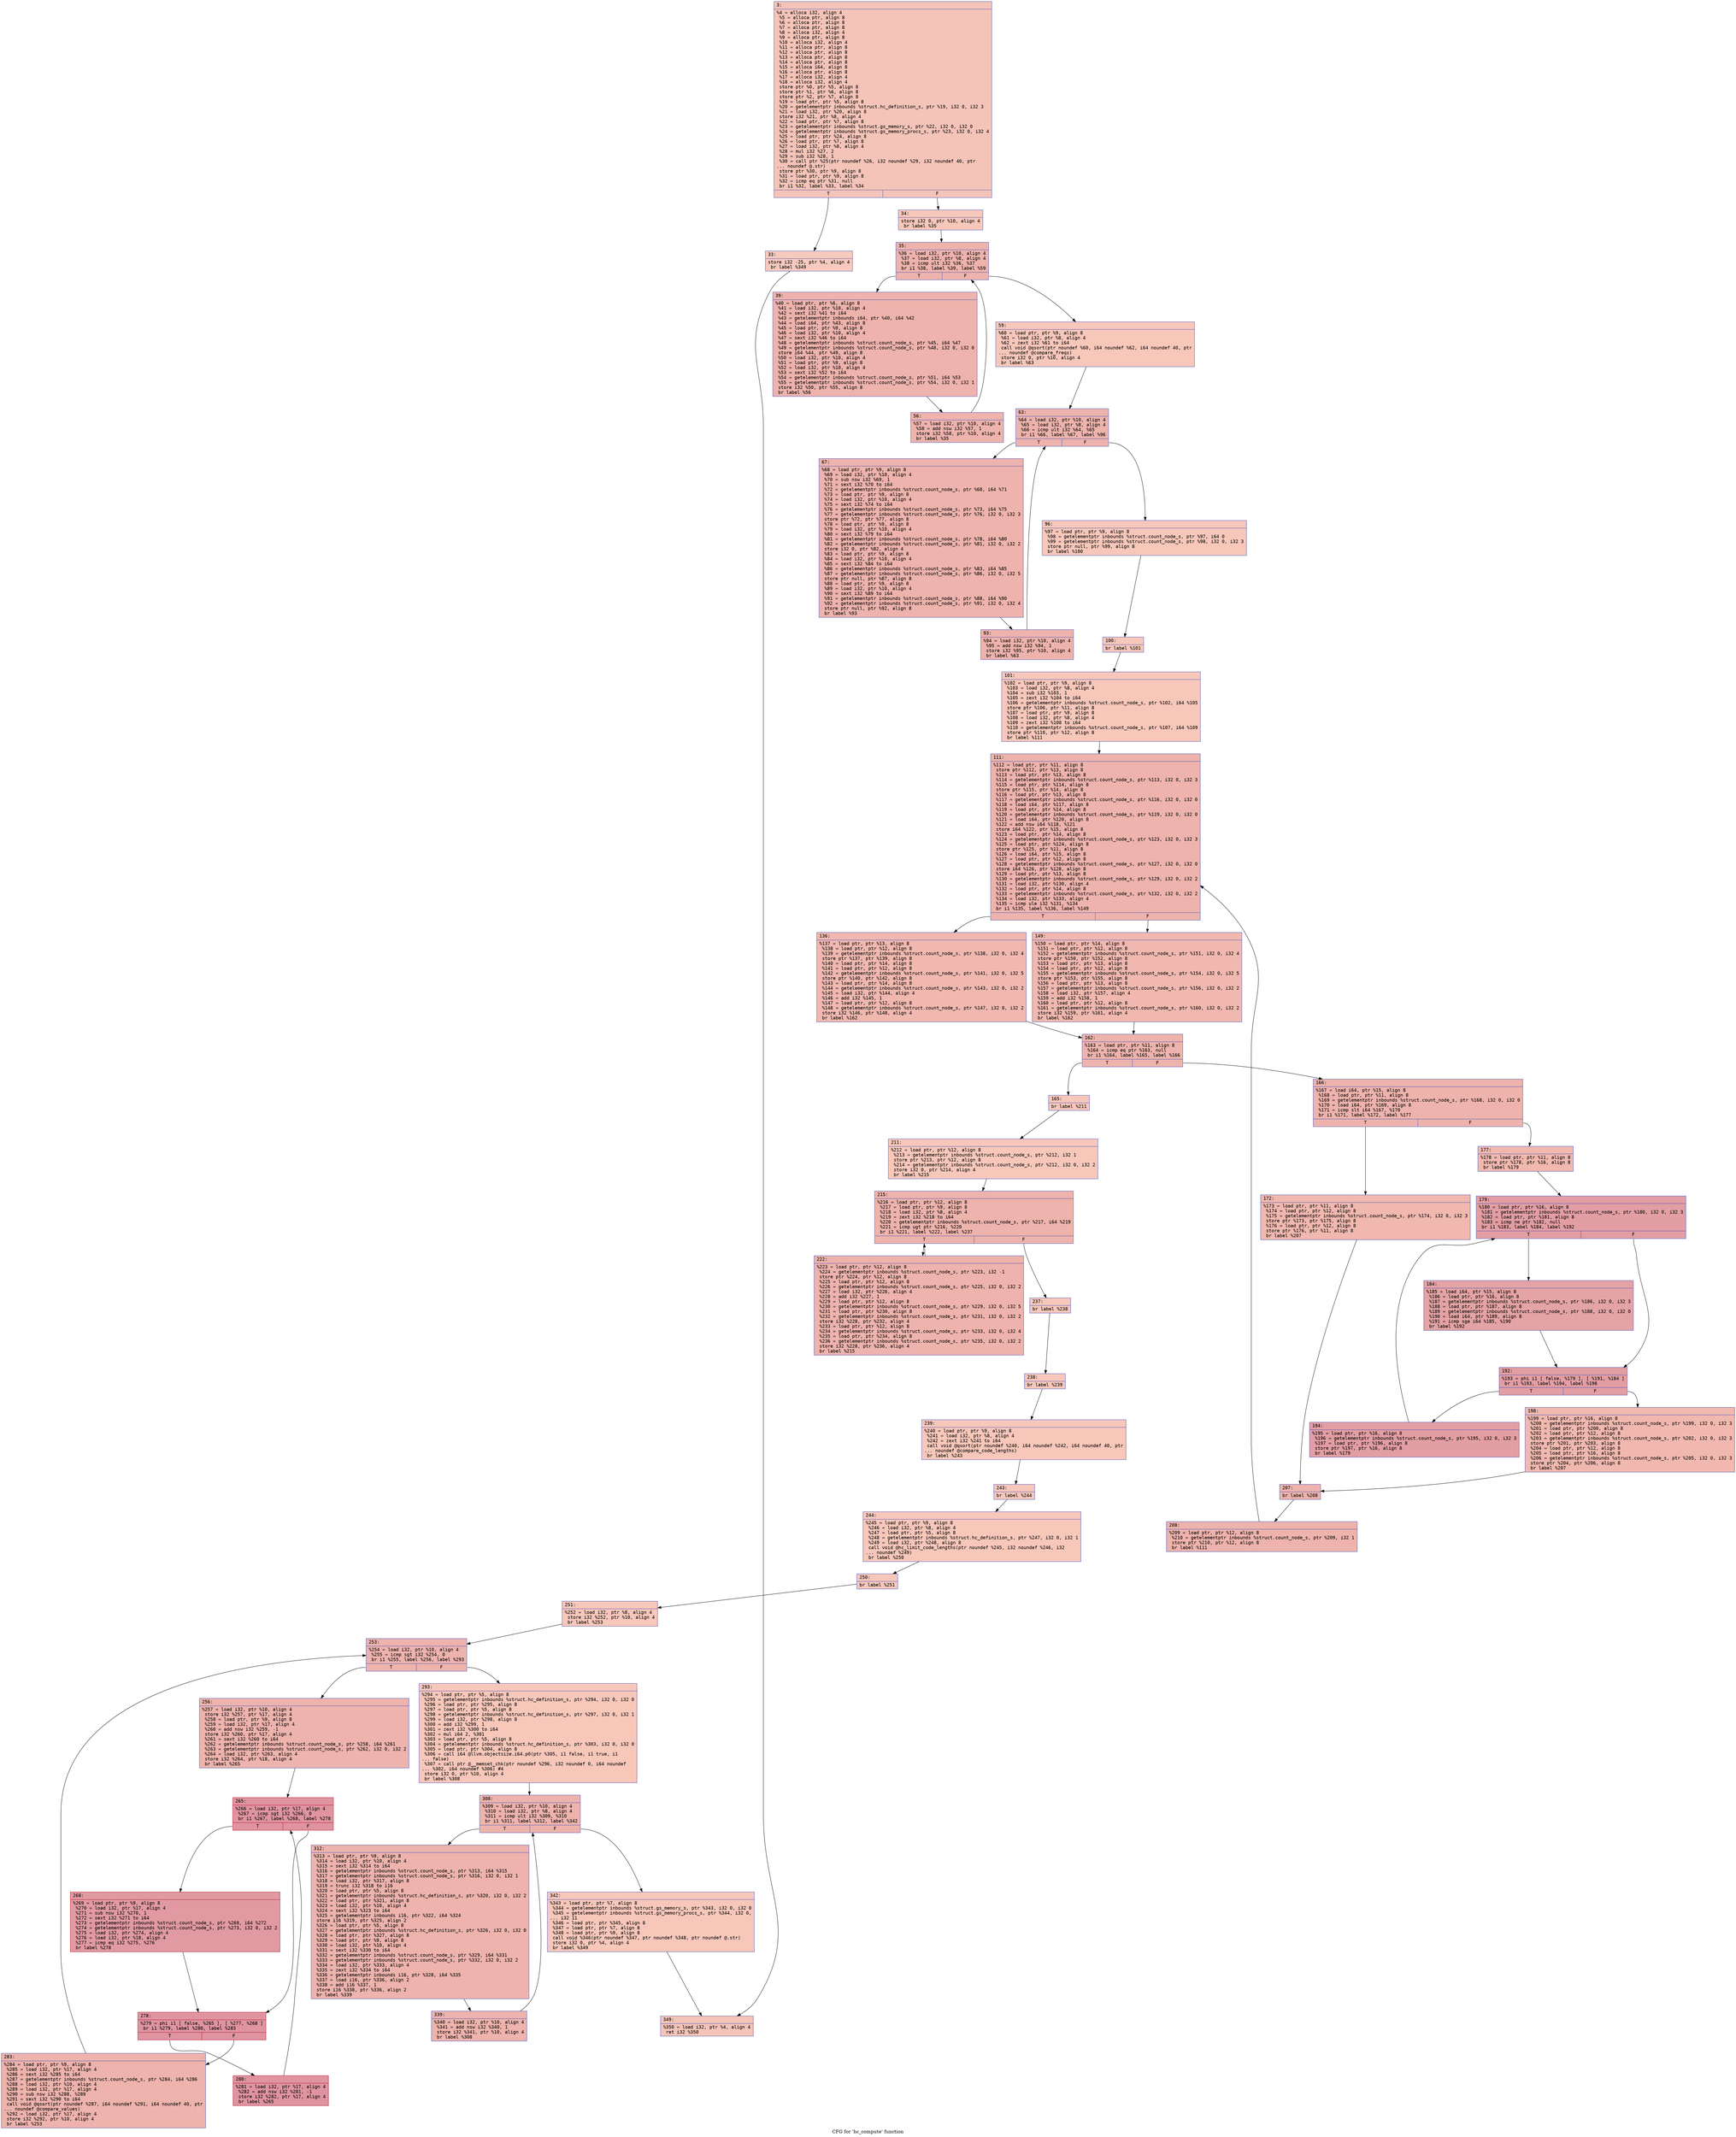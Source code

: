 digraph "CFG for 'hc_compute' function" {
	label="CFG for 'hc_compute' function";

	Node0x60000019e0d0 [shape=record,color="#3d50c3ff", style=filled, fillcolor="#e97a5f70" fontname="Courier",label="{3:\l|  %4 = alloca i32, align 4\l  %5 = alloca ptr, align 8\l  %6 = alloca ptr, align 8\l  %7 = alloca ptr, align 8\l  %8 = alloca i32, align 4\l  %9 = alloca ptr, align 8\l  %10 = alloca i32, align 4\l  %11 = alloca ptr, align 8\l  %12 = alloca ptr, align 8\l  %13 = alloca ptr, align 8\l  %14 = alloca ptr, align 8\l  %15 = alloca i64, align 8\l  %16 = alloca ptr, align 8\l  %17 = alloca i32, align 4\l  %18 = alloca i32, align 4\l  store ptr %0, ptr %5, align 8\l  store ptr %1, ptr %6, align 8\l  store ptr %2, ptr %7, align 8\l  %19 = load ptr, ptr %5, align 8\l  %20 = getelementptr inbounds %struct.hc_definition_s, ptr %19, i32 0, i32 3\l  %21 = load i32, ptr %20, align 8\l  store i32 %21, ptr %8, align 4\l  %22 = load ptr, ptr %7, align 8\l  %23 = getelementptr inbounds %struct.gs_memory_s, ptr %22, i32 0, i32 0\l  %24 = getelementptr inbounds %struct.gs_memory_procs_s, ptr %23, i32 0, i32 4\l  %25 = load ptr, ptr %24, align 8\l  %26 = load ptr, ptr %7, align 8\l  %27 = load i32, ptr %8, align 4\l  %28 = mul i32 %27, 2\l  %29 = sub i32 %28, 1\l  %30 = call ptr %25(ptr noundef %26, i32 noundef %29, i32 noundef 40, ptr\l... noundef @.str)\l  store ptr %30, ptr %9, align 8\l  %31 = load ptr, ptr %9, align 8\l  %32 = icmp eq ptr %31, null\l  br i1 %32, label %33, label %34\l|{<s0>T|<s1>F}}"];
	Node0x60000019e0d0:s0 -> Node0x60000019e120[tooltip="3 -> 33\nProbability 37.50%" ];
	Node0x60000019e0d0:s1 -> Node0x60000019e170[tooltip="3 -> 34\nProbability 62.50%" ];
	Node0x60000019e120 [shape=record,color="#3d50c3ff", style=filled, fillcolor="#ef886b70" fontname="Courier",label="{33:\l|  store i32 -25, ptr %4, align 4\l  br label %349\l}"];
	Node0x60000019e120 -> Node0x60000019f070[tooltip="33 -> 349\nProbability 100.00%" ];
	Node0x60000019e170 [shape=record,color="#3d50c3ff", style=filled, fillcolor="#ec7f6370" fontname="Courier",label="{34:\l|  store i32 0, ptr %10, align 4\l  br label %35\l}"];
	Node0x60000019e170 -> Node0x60000019e1c0[tooltip="34 -> 35\nProbability 100.00%" ];
	Node0x60000019e1c0 [shape=record,color="#3d50c3ff", style=filled, fillcolor="#d6524470" fontname="Courier",label="{35:\l|  %36 = load i32, ptr %10, align 4\l  %37 = load i32, ptr %8, align 4\l  %38 = icmp ult i32 %36, %37\l  br i1 %38, label %39, label %59\l|{<s0>T|<s1>F}}"];
	Node0x60000019e1c0:s0 -> Node0x60000019e210[tooltip="35 -> 39\nProbability 96.88%" ];
	Node0x60000019e1c0:s1 -> Node0x60000019e2b0[tooltip="35 -> 59\nProbability 3.12%" ];
	Node0x60000019e210 [shape=record,color="#3d50c3ff", style=filled, fillcolor="#d6524470" fontname="Courier",label="{39:\l|  %40 = load ptr, ptr %6, align 8\l  %41 = load i32, ptr %10, align 4\l  %42 = sext i32 %41 to i64\l  %43 = getelementptr inbounds i64, ptr %40, i64 %42\l  %44 = load i64, ptr %43, align 8\l  %45 = load ptr, ptr %9, align 8\l  %46 = load i32, ptr %10, align 4\l  %47 = sext i32 %46 to i64\l  %48 = getelementptr inbounds %struct.count_node_s, ptr %45, i64 %47\l  %49 = getelementptr inbounds %struct.count_node_s, ptr %48, i32 0, i32 0\l  store i64 %44, ptr %49, align 8\l  %50 = load i32, ptr %10, align 4\l  %51 = load ptr, ptr %9, align 8\l  %52 = load i32, ptr %10, align 4\l  %53 = sext i32 %52 to i64\l  %54 = getelementptr inbounds %struct.count_node_s, ptr %51, i64 %53\l  %55 = getelementptr inbounds %struct.count_node_s, ptr %54, i32 0, i32 1\l  store i32 %50, ptr %55, align 8\l  br label %56\l}"];
	Node0x60000019e210 -> Node0x60000019e260[tooltip="39 -> 56\nProbability 100.00%" ];
	Node0x60000019e260 [shape=record,color="#3d50c3ff", style=filled, fillcolor="#d6524470" fontname="Courier",label="{56:\l|  %57 = load i32, ptr %10, align 4\l  %58 = add nsw i32 %57, 1\l  store i32 %58, ptr %10, align 4\l  br label %35\l}"];
	Node0x60000019e260 -> Node0x60000019e1c0[tooltip="56 -> 35\nProbability 100.00%" ];
	Node0x60000019e2b0 [shape=record,color="#3d50c3ff", style=filled, fillcolor="#ec7f6370" fontname="Courier",label="{59:\l|  %60 = load ptr, ptr %9, align 8\l  %61 = load i32, ptr %8, align 4\l  %62 = zext i32 %61 to i64\l  call void @qsort(ptr noundef %60, i64 noundef %62, i64 noundef 40, ptr\l... noundef @compare_freqs)\l  store i32 0, ptr %10, align 4\l  br label %63\l}"];
	Node0x60000019e2b0 -> Node0x60000019e300[tooltip="59 -> 63\nProbability 100.00%" ];
	Node0x60000019e300 [shape=record,color="#3d50c3ff", style=filled, fillcolor="#d6524470" fontname="Courier",label="{63:\l|  %64 = load i32, ptr %10, align 4\l  %65 = load i32, ptr %8, align 4\l  %66 = icmp ult i32 %64, %65\l  br i1 %66, label %67, label %96\l|{<s0>T|<s1>F}}"];
	Node0x60000019e300:s0 -> Node0x60000019e350[tooltip="63 -> 67\nProbability 96.88%" ];
	Node0x60000019e300:s1 -> Node0x60000019e3f0[tooltip="63 -> 96\nProbability 3.12%" ];
	Node0x60000019e350 [shape=record,color="#3d50c3ff", style=filled, fillcolor="#d6524470" fontname="Courier",label="{67:\l|  %68 = load ptr, ptr %9, align 8\l  %69 = load i32, ptr %10, align 4\l  %70 = sub nsw i32 %69, 1\l  %71 = sext i32 %70 to i64\l  %72 = getelementptr inbounds %struct.count_node_s, ptr %68, i64 %71\l  %73 = load ptr, ptr %9, align 8\l  %74 = load i32, ptr %10, align 4\l  %75 = sext i32 %74 to i64\l  %76 = getelementptr inbounds %struct.count_node_s, ptr %73, i64 %75\l  %77 = getelementptr inbounds %struct.count_node_s, ptr %76, i32 0, i32 3\l  store ptr %72, ptr %77, align 8\l  %78 = load ptr, ptr %9, align 8\l  %79 = load i32, ptr %10, align 4\l  %80 = sext i32 %79 to i64\l  %81 = getelementptr inbounds %struct.count_node_s, ptr %78, i64 %80\l  %82 = getelementptr inbounds %struct.count_node_s, ptr %81, i32 0, i32 2\l  store i32 0, ptr %82, align 4\l  %83 = load ptr, ptr %9, align 8\l  %84 = load i32, ptr %10, align 4\l  %85 = sext i32 %84 to i64\l  %86 = getelementptr inbounds %struct.count_node_s, ptr %83, i64 %85\l  %87 = getelementptr inbounds %struct.count_node_s, ptr %86, i32 0, i32 5\l  store ptr null, ptr %87, align 8\l  %88 = load ptr, ptr %9, align 8\l  %89 = load i32, ptr %10, align 4\l  %90 = sext i32 %89 to i64\l  %91 = getelementptr inbounds %struct.count_node_s, ptr %88, i64 %90\l  %92 = getelementptr inbounds %struct.count_node_s, ptr %91, i32 0, i32 4\l  store ptr null, ptr %92, align 8\l  br label %93\l}"];
	Node0x60000019e350 -> Node0x60000019e3a0[tooltip="67 -> 93\nProbability 100.00%" ];
	Node0x60000019e3a0 [shape=record,color="#3d50c3ff", style=filled, fillcolor="#d6524470" fontname="Courier",label="{93:\l|  %94 = load i32, ptr %10, align 4\l  %95 = add nsw i32 %94, 1\l  store i32 %95, ptr %10, align 4\l  br label %63\l}"];
	Node0x60000019e3a0 -> Node0x60000019e300[tooltip="93 -> 63\nProbability 100.00%" ];
	Node0x60000019e3f0 [shape=record,color="#3d50c3ff", style=filled, fillcolor="#ec7f6370" fontname="Courier",label="{96:\l|  %97 = load ptr, ptr %9, align 8\l  %98 = getelementptr inbounds %struct.count_node_s, ptr %97, i64 0\l  %99 = getelementptr inbounds %struct.count_node_s, ptr %98, i32 0, i32 3\l  store ptr null, ptr %99, align 8\l  br label %100\l}"];
	Node0x60000019e3f0 -> Node0x60000019e440[tooltip="96 -> 100\nProbability 100.00%" ];
	Node0x60000019e440 [shape=record,color="#3d50c3ff", style=filled, fillcolor="#ec7f6370" fontname="Courier",label="{100:\l|  br label %101\l}"];
	Node0x60000019e440 -> Node0x60000019e490[tooltip="100 -> 101\nProbability 100.00%" ];
	Node0x60000019e490 [shape=record,color="#3d50c3ff", style=filled, fillcolor="#ec7f6370" fontname="Courier",label="{101:\l|  %102 = load ptr, ptr %9, align 8\l  %103 = load i32, ptr %8, align 4\l  %104 = sub i32 %103, 1\l  %105 = zext i32 %104 to i64\l  %106 = getelementptr inbounds %struct.count_node_s, ptr %102, i64 %105\l  store ptr %106, ptr %11, align 8\l  %107 = load ptr, ptr %9, align 8\l  %108 = load i32, ptr %8, align 4\l  %109 = zext i32 %108 to i64\l  %110 = getelementptr inbounds %struct.count_node_s, ptr %107, i64 %109\l  store ptr %110, ptr %12, align 8\l  br label %111\l}"];
	Node0x60000019e490 -> Node0x60000019e4e0[tooltip="101 -> 111\nProbability 100.00%" ];
	Node0x60000019e4e0 [shape=record,color="#3d50c3ff", style=filled, fillcolor="#d6524470" fontname="Courier",label="{111:\l|  %112 = load ptr, ptr %11, align 8\l  store ptr %112, ptr %13, align 8\l  %113 = load ptr, ptr %13, align 8\l  %114 = getelementptr inbounds %struct.count_node_s, ptr %113, i32 0, i32 3\l  %115 = load ptr, ptr %114, align 8\l  store ptr %115, ptr %14, align 8\l  %116 = load ptr, ptr %13, align 8\l  %117 = getelementptr inbounds %struct.count_node_s, ptr %116, i32 0, i32 0\l  %118 = load i64, ptr %117, align 8\l  %119 = load ptr, ptr %14, align 8\l  %120 = getelementptr inbounds %struct.count_node_s, ptr %119, i32 0, i32 0\l  %121 = load i64, ptr %120, align 8\l  %122 = add nsw i64 %118, %121\l  store i64 %122, ptr %15, align 8\l  %123 = load ptr, ptr %14, align 8\l  %124 = getelementptr inbounds %struct.count_node_s, ptr %123, i32 0, i32 3\l  %125 = load ptr, ptr %124, align 8\l  store ptr %125, ptr %11, align 8\l  %126 = load i64, ptr %15, align 8\l  %127 = load ptr, ptr %12, align 8\l  %128 = getelementptr inbounds %struct.count_node_s, ptr %127, i32 0, i32 0\l  store i64 %126, ptr %128, align 8\l  %129 = load ptr, ptr %13, align 8\l  %130 = getelementptr inbounds %struct.count_node_s, ptr %129, i32 0, i32 2\l  %131 = load i32, ptr %130, align 4\l  %132 = load ptr, ptr %14, align 8\l  %133 = getelementptr inbounds %struct.count_node_s, ptr %132, i32 0, i32 2\l  %134 = load i32, ptr %133, align 4\l  %135 = icmp ule i32 %131, %134\l  br i1 %135, label %136, label %149\l|{<s0>T|<s1>F}}"];
	Node0x60000019e4e0:s0 -> Node0x60000019e530[tooltip="111 -> 136\nProbability 50.00%" ];
	Node0x60000019e4e0:s1 -> Node0x60000019e580[tooltip="111 -> 149\nProbability 50.00%" ];
	Node0x60000019e530 [shape=record,color="#3d50c3ff", style=filled, fillcolor="#dc5d4a70" fontname="Courier",label="{136:\l|  %137 = load ptr, ptr %13, align 8\l  %138 = load ptr, ptr %12, align 8\l  %139 = getelementptr inbounds %struct.count_node_s, ptr %138, i32 0, i32 4\l  store ptr %137, ptr %139, align 8\l  %140 = load ptr, ptr %14, align 8\l  %141 = load ptr, ptr %12, align 8\l  %142 = getelementptr inbounds %struct.count_node_s, ptr %141, i32 0, i32 5\l  store ptr %140, ptr %142, align 8\l  %143 = load ptr, ptr %14, align 8\l  %144 = getelementptr inbounds %struct.count_node_s, ptr %143, i32 0, i32 2\l  %145 = load i32, ptr %144, align 4\l  %146 = add i32 %145, 1\l  %147 = load ptr, ptr %12, align 8\l  %148 = getelementptr inbounds %struct.count_node_s, ptr %147, i32 0, i32 2\l  store i32 %146, ptr %148, align 4\l  br label %162\l}"];
	Node0x60000019e530 -> Node0x60000019e5d0[tooltip="136 -> 162\nProbability 100.00%" ];
	Node0x60000019e580 [shape=record,color="#3d50c3ff", style=filled, fillcolor="#dc5d4a70" fontname="Courier",label="{149:\l|  %150 = load ptr, ptr %14, align 8\l  %151 = load ptr, ptr %12, align 8\l  %152 = getelementptr inbounds %struct.count_node_s, ptr %151, i32 0, i32 4\l  store ptr %150, ptr %152, align 8\l  %153 = load ptr, ptr %13, align 8\l  %154 = load ptr, ptr %12, align 8\l  %155 = getelementptr inbounds %struct.count_node_s, ptr %154, i32 0, i32 5\l  store ptr %153, ptr %155, align 8\l  %156 = load ptr, ptr %13, align 8\l  %157 = getelementptr inbounds %struct.count_node_s, ptr %156, i32 0, i32 2\l  %158 = load i32, ptr %157, align 4\l  %159 = add i32 %158, 1\l  %160 = load ptr, ptr %12, align 8\l  %161 = getelementptr inbounds %struct.count_node_s, ptr %160, i32 0, i32 2\l  store i32 %159, ptr %161, align 4\l  br label %162\l}"];
	Node0x60000019e580 -> Node0x60000019e5d0[tooltip="149 -> 162\nProbability 100.00%" ];
	Node0x60000019e5d0 [shape=record,color="#3d50c3ff", style=filled, fillcolor="#d6524470" fontname="Courier",label="{162:\l|  %163 = load ptr, ptr %11, align 8\l  %164 = icmp eq ptr %163, null\l  br i1 %164, label %165, label %166\l|{<s0>T|<s1>F}}"];
	Node0x60000019e5d0:s0 -> Node0x60000019e620[tooltip="162 -> 165\nProbability 3.12%" ];
	Node0x60000019e5d0:s1 -> Node0x60000019e670[tooltip="162 -> 166\nProbability 96.88%" ];
	Node0x60000019e620 [shape=record,color="#3d50c3ff", style=filled, fillcolor="#ec7f6370" fontname="Courier",label="{165:\l|  br label %211\l}"];
	Node0x60000019e620 -> Node0x60000019e990[tooltip="165 -> 211\nProbability 100.00%" ];
	Node0x60000019e670 [shape=record,color="#3d50c3ff", style=filled, fillcolor="#d6524470" fontname="Courier",label="{166:\l|  %167 = load i64, ptr %15, align 8\l  %168 = load ptr, ptr %11, align 8\l  %169 = getelementptr inbounds %struct.count_node_s, ptr %168, i32 0, i32 0\l  %170 = load i64, ptr %169, align 8\l  %171 = icmp slt i64 %167, %170\l  br i1 %171, label %172, label %177\l|{<s0>T|<s1>F}}"];
	Node0x60000019e670:s0 -> Node0x60000019e6c0[tooltip="166 -> 172\nProbability 50.00%" ];
	Node0x60000019e670:s1 -> Node0x60000019e710[tooltip="166 -> 177\nProbability 50.00%" ];
	Node0x60000019e6c0 [shape=record,color="#3d50c3ff", style=filled, fillcolor="#dc5d4a70" fontname="Courier",label="{172:\l|  %173 = load ptr, ptr %11, align 8\l  %174 = load ptr, ptr %12, align 8\l  %175 = getelementptr inbounds %struct.count_node_s, ptr %174, i32 0, i32 3\l  store ptr %173, ptr %175, align 8\l  %176 = load ptr, ptr %12, align 8\l  store ptr %176, ptr %11, align 8\l  br label %207\l}"];
	Node0x60000019e6c0 -> Node0x60000019e8f0[tooltip="172 -> 207\nProbability 100.00%" ];
	Node0x60000019e710 [shape=record,color="#3d50c3ff", style=filled, fillcolor="#dc5d4a70" fontname="Courier",label="{177:\l|  %178 = load ptr, ptr %11, align 8\l  store ptr %178, ptr %16, align 8\l  br label %179\l}"];
	Node0x60000019e710 -> Node0x60000019e760[tooltip="177 -> 179\nProbability 100.00%" ];
	Node0x60000019e760 [shape=record,color="#3d50c3ff", style=filled, fillcolor="#be242e70" fontname="Courier",label="{179:\l|  %180 = load ptr, ptr %16, align 8\l  %181 = getelementptr inbounds %struct.count_node_s, ptr %180, i32 0, i32 3\l  %182 = load ptr, ptr %181, align 8\l  %183 = icmp ne ptr %182, null\l  br i1 %183, label %184, label %192\l|{<s0>T|<s1>F}}"];
	Node0x60000019e760:s0 -> Node0x60000019e7b0[tooltip="179 -> 184\nProbability 62.50%" ];
	Node0x60000019e760:s1 -> Node0x60000019e800[tooltip="179 -> 192\nProbability 37.50%" ];
	Node0x60000019e7b0 [shape=record,color="#3d50c3ff", style=filled, fillcolor="#c32e3170" fontname="Courier",label="{184:\l|  %185 = load i64, ptr %15, align 8\l  %186 = load ptr, ptr %16, align 8\l  %187 = getelementptr inbounds %struct.count_node_s, ptr %186, i32 0, i32 3\l  %188 = load ptr, ptr %187, align 8\l  %189 = getelementptr inbounds %struct.count_node_s, ptr %188, i32 0, i32 0\l  %190 = load i64, ptr %189, align 8\l  %191 = icmp sge i64 %185, %190\l  br label %192\l}"];
	Node0x60000019e7b0 -> Node0x60000019e800[tooltip="184 -> 192\nProbability 100.00%" ];
	Node0x60000019e800 [shape=record,color="#3d50c3ff", style=filled, fillcolor="#be242e70" fontname="Courier",label="{192:\l|  %193 = phi i1 [ false, %179 ], [ %191, %184 ]\l  br i1 %193, label %194, label %198\l|{<s0>T|<s1>F}}"];
	Node0x60000019e800:s0 -> Node0x60000019e850[tooltip="192 -> 194\nProbability 96.88%" ];
	Node0x60000019e800:s1 -> Node0x60000019e8a0[tooltip="192 -> 198\nProbability 3.12%" ];
	Node0x60000019e850 [shape=record,color="#3d50c3ff", style=filled, fillcolor="#be242e70" fontname="Courier",label="{194:\l|  %195 = load ptr, ptr %16, align 8\l  %196 = getelementptr inbounds %struct.count_node_s, ptr %195, i32 0, i32 3\l  %197 = load ptr, ptr %196, align 8\l  store ptr %197, ptr %16, align 8\l  br label %179\l}"];
	Node0x60000019e850 -> Node0x60000019e760[tooltip="194 -> 179\nProbability 100.00%" ];
	Node0x60000019e8a0 [shape=record,color="#3d50c3ff", style=filled, fillcolor="#dc5d4a70" fontname="Courier",label="{198:\l|  %199 = load ptr, ptr %16, align 8\l  %200 = getelementptr inbounds %struct.count_node_s, ptr %199, i32 0, i32 3\l  %201 = load ptr, ptr %200, align 8\l  %202 = load ptr, ptr %12, align 8\l  %203 = getelementptr inbounds %struct.count_node_s, ptr %202, i32 0, i32 3\l  store ptr %201, ptr %203, align 8\l  %204 = load ptr, ptr %12, align 8\l  %205 = load ptr, ptr %16, align 8\l  %206 = getelementptr inbounds %struct.count_node_s, ptr %205, i32 0, i32 3\l  store ptr %204, ptr %206, align 8\l  br label %207\l}"];
	Node0x60000019e8a0 -> Node0x60000019e8f0[tooltip="198 -> 207\nProbability 100.00%" ];
	Node0x60000019e8f0 [shape=record,color="#3d50c3ff", style=filled, fillcolor="#d6524470" fontname="Courier",label="{207:\l|  br label %208\l}"];
	Node0x60000019e8f0 -> Node0x60000019e940[tooltip="207 -> 208\nProbability 100.00%" ];
	Node0x60000019e940 [shape=record,color="#3d50c3ff", style=filled, fillcolor="#d6524470" fontname="Courier",label="{208:\l|  %209 = load ptr, ptr %12, align 8\l  %210 = getelementptr inbounds %struct.count_node_s, ptr %209, i32 1\l  store ptr %210, ptr %12, align 8\l  br label %111\l}"];
	Node0x60000019e940 -> Node0x60000019e4e0[tooltip="208 -> 111\nProbability 100.00%" ];
	Node0x60000019e990 [shape=record,color="#3d50c3ff", style=filled, fillcolor="#ec7f6370" fontname="Courier",label="{211:\l|  %212 = load ptr, ptr %12, align 8\l  %213 = getelementptr inbounds %struct.count_node_s, ptr %212, i32 1\l  store ptr %213, ptr %12, align 8\l  %214 = getelementptr inbounds %struct.count_node_s, ptr %212, i32 0, i32 2\l  store i32 0, ptr %214, align 4\l  br label %215\l}"];
	Node0x60000019e990 -> Node0x60000019e9e0[tooltip="211 -> 215\nProbability 100.00%" ];
	Node0x60000019e9e0 [shape=record,color="#3d50c3ff", style=filled, fillcolor="#d6524470" fontname="Courier",label="{215:\l|  %216 = load ptr, ptr %12, align 8\l  %217 = load ptr, ptr %9, align 8\l  %218 = load i32, ptr %8, align 4\l  %219 = zext i32 %218 to i64\l  %220 = getelementptr inbounds %struct.count_node_s, ptr %217, i64 %219\l  %221 = icmp ugt ptr %216, %220\l  br i1 %221, label %222, label %237\l|{<s0>T|<s1>F}}"];
	Node0x60000019e9e0:s0 -> Node0x60000019ea30[tooltip="215 -> 222\nProbability 96.88%" ];
	Node0x60000019e9e0:s1 -> Node0x60000019ea80[tooltip="215 -> 237\nProbability 3.12%" ];
	Node0x60000019ea30 [shape=record,color="#3d50c3ff", style=filled, fillcolor="#d6524470" fontname="Courier",label="{222:\l|  %223 = load ptr, ptr %12, align 8\l  %224 = getelementptr inbounds %struct.count_node_s, ptr %223, i32 -1\l  store ptr %224, ptr %12, align 8\l  %225 = load ptr, ptr %12, align 8\l  %226 = getelementptr inbounds %struct.count_node_s, ptr %225, i32 0, i32 2\l  %227 = load i32, ptr %226, align 4\l  %228 = add i32 %227, 1\l  %229 = load ptr, ptr %12, align 8\l  %230 = getelementptr inbounds %struct.count_node_s, ptr %229, i32 0, i32 5\l  %231 = load ptr, ptr %230, align 8\l  %232 = getelementptr inbounds %struct.count_node_s, ptr %231, i32 0, i32 2\l  store i32 %228, ptr %232, align 4\l  %233 = load ptr, ptr %12, align 8\l  %234 = getelementptr inbounds %struct.count_node_s, ptr %233, i32 0, i32 4\l  %235 = load ptr, ptr %234, align 8\l  %236 = getelementptr inbounds %struct.count_node_s, ptr %235, i32 0, i32 2\l  store i32 %228, ptr %236, align 4\l  br label %215\l}"];
	Node0x60000019ea30 -> Node0x60000019e9e0[tooltip="222 -> 215\nProbability 100.00%" ];
	Node0x60000019ea80 [shape=record,color="#3d50c3ff", style=filled, fillcolor="#ec7f6370" fontname="Courier",label="{237:\l|  br label %238\l}"];
	Node0x60000019ea80 -> Node0x60000019ead0[tooltip="237 -> 238\nProbability 100.00%" ];
	Node0x60000019ead0 [shape=record,color="#3d50c3ff", style=filled, fillcolor="#ec7f6370" fontname="Courier",label="{238:\l|  br label %239\l}"];
	Node0x60000019ead0 -> Node0x60000019eb20[tooltip="238 -> 239\nProbability 100.00%" ];
	Node0x60000019eb20 [shape=record,color="#3d50c3ff", style=filled, fillcolor="#ec7f6370" fontname="Courier",label="{239:\l|  %240 = load ptr, ptr %9, align 8\l  %241 = load i32, ptr %8, align 4\l  %242 = zext i32 %241 to i64\l  call void @qsort(ptr noundef %240, i64 noundef %242, i64 noundef 40, ptr\l... noundef @compare_code_lengths)\l  br label %243\l}"];
	Node0x60000019eb20 -> Node0x60000019eb70[tooltip="239 -> 243\nProbability 100.00%" ];
	Node0x60000019eb70 [shape=record,color="#3d50c3ff", style=filled, fillcolor="#ec7f6370" fontname="Courier",label="{243:\l|  br label %244\l}"];
	Node0x60000019eb70 -> Node0x60000019ebc0[tooltip="243 -> 244\nProbability 100.00%" ];
	Node0x60000019ebc0 [shape=record,color="#3d50c3ff", style=filled, fillcolor="#ec7f6370" fontname="Courier",label="{244:\l|  %245 = load ptr, ptr %9, align 8\l  %246 = load i32, ptr %8, align 4\l  %247 = load ptr, ptr %5, align 8\l  %248 = getelementptr inbounds %struct.hc_definition_s, ptr %247, i32 0, i32 1\l  %249 = load i32, ptr %248, align 8\l  call void @hc_limit_code_lengths(ptr noundef %245, i32 noundef %246, i32\l... noundef %249)\l  br label %250\l}"];
	Node0x60000019ebc0 -> Node0x60000019ec10[tooltip="244 -> 250\nProbability 100.00%" ];
	Node0x60000019ec10 [shape=record,color="#3d50c3ff", style=filled, fillcolor="#ec7f6370" fontname="Courier",label="{250:\l|  br label %251\l}"];
	Node0x60000019ec10 -> Node0x60000019ec60[tooltip="250 -> 251\nProbability 100.00%" ];
	Node0x60000019ec60 [shape=record,color="#3d50c3ff", style=filled, fillcolor="#ec7f6370" fontname="Courier",label="{251:\l|  %252 = load i32, ptr %8, align 4\l  store i32 %252, ptr %10, align 4\l  br label %253\l}"];
	Node0x60000019ec60 -> Node0x60000019ecb0[tooltip="251 -> 253\nProbability 100.00%" ];
	Node0x60000019ecb0 [shape=record,color="#3d50c3ff", style=filled, fillcolor="#d6524470" fontname="Courier",label="{253:\l|  %254 = load i32, ptr %10, align 4\l  %255 = icmp sgt i32 %254, 0\l  br i1 %255, label %256, label %293\l|{<s0>T|<s1>F}}"];
	Node0x60000019ecb0:s0 -> Node0x60000019ed00[tooltip="253 -> 256\nProbability 96.88%" ];
	Node0x60000019ecb0:s1 -> Node0x60000019eee0[tooltip="253 -> 293\nProbability 3.12%" ];
	Node0x60000019ed00 [shape=record,color="#3d50c3ff", style=filled, fillcolor="#d6524470" fontname="Courier",label="{256:\l|  %257 = load i32, ptr %10, align 4\l  store i32 %257, ptr %17, align 4\l  %258 = load ptr, ptr %9, align 8\l  %259 = load i32, ptr %17, align 4\l  %260 = add nsw i32 %259, -1\l  store i32 %260, ptr %17, align 4\l  %261 = sext i32 %260 to i64\l  %262 = getelementptr inbounds %struct.count_node_s, ptr %258, i64 %261\l  %263 = getelementptr inbounds %struct.count_node_s, ptr %262, i32 0, i32 2\l  %264 = load i32, ptr %263, align 4\l  store i32 %264, ptr %18, align 4\l  br label %265\l}"];
	Node0x60000019ed00 -> Node0x60000019ed50[tooltip="256 -> 265\nProbability 100.00%" ];
	Node0x60000019ed50 [shape=record,color="#b70d28ff", style=filled, fillcolor="#b70d2870" fontname="Courier",label="{265:\l|  %266 = load i32, ptr %17, align 4\l  %267 = icmp sgt i32 %266, 0\l  br i1 %267, label %268, label %278\l|{<s0>T|<s1>F}}"];
	Node0x60000019ed50:s0 -> Node0x60000019eda0[tooltip="265 -> 268\nProbability 62.50%" ];
	Node0x60000019ed50:s1 -> Node0x60000019edf0[tooltip="265 -> 278\nProbability 37.50%" ];
	Node0x60000019eda0 [shape=record,color="#b70d28ff", style=filled, fillcolor="#bb1b2c70" fontname="Courier",label="{268:\l|  %269 = load ptr, ptr %9, align 8\l  %270 = load i32, ptr %17, align 4\l  %271 = sub nsw i32 %270, 1\l  %272 = sext i32 %271 to i64\l  %273 = getelementptr inbounds %struct.count_node_s, ptr %269, i64 %272\l  %274 = getelementptr inbounds %struct.count_node_s, ptr %273, i32 0, i32 2\l  %275 = load i32, ptr %274, align 4\l  %276 = load i32, ptr %18, align 4\l  %277 = icmp eq i32 %275, %276\l  br label %278\l}"];
	Node0x60000019eda0 -> Node0x60000019edf0[tooltip="268 -> 278\nProbability 100.00%" ];
	Node0x60000019edf0 [shape=record,color="#b70d28ff", style=filled, fillcolor="#b70d2870" fontname="Courier",label="{278:\l|  %279 = phi i1 [ false, %265 ], [ %277, %268 ]\l  br i1 %279, label %280, label %283\l|{<s0>T|<s1>F}}"];
	Node0x60000019edf0:s0 -> Node0x60000019ee40[tooltip="278 -> 280\nProbability 96.88%" ];
	Node0x60000019edf0:s1 -> Node0x60000019ee90[tooltip="278 -> 283\nProbability 3.12%" ];
	Node0x60000019ee40 [shape=record,color="#b70d28ff", style=filled, fillcolor="#b70d2870" fontname="Courier",label="{280:\l|  %281 = load i32, ptr %17, align 4\l  %282 = add nsw i32 %281, -1\l  store i32 %282, ptr %17, align 4\l  br label %265\l}"];
	Node0x60000019ee40 -> Node0x60000019ed50[tooltip="280 -> 265\nProbability 100.00%" ];
	Node0x60000019ee90 [shape=record,color="#3d50c3ff", style=filled, fillcolor="#d6524470" fontname="Courier",label="{283:\l|  %284 = load ptr, ptr %9, align 8\l  %285 = load i32, ptr %17, align 4\l  %286 = sext i32 %285 to i64\l  %287 = getelementptr inbounds %struct.count_node_s, ptr %284, i64 %286\l  %288 = load i32, ptr %10, align 4\l  %289 = load i32, ptr %17, align 4\l  %290 = sub nsw i32 %288, %289\l  %291 = sext i32 %290 to i64\l  call void @qsort(ptr noundef %287, i64 noundef %291, i64 noundef 40, ptr\l... noundef @compare_values)\l  %292 = load i32, ptr %17, align 4\l  store i32 %292, ptr %10, align 4\l  br label %253\l}"];
	Node0x60000019ee90 -> Node0x60000019ecb0[tooltip="283 -> 253\nProbability 100.00%" ];
	Node0x60000019eee0 [shape=record,color="#3d50c3ff", style=filled, fillcolor="#ec7f6370" fontname="Courier",label="{293:\l|  %294 = load ptr, ptr %5, align 8\l  %295 = getelementptr inbounds %struct.hc_definition_s, ptr %294, i32 0, i32 0\l  %296 = load ptr, ptr %295, align 8\l  %297 = load ptr, ptr %5, align 8\l  %298 = getelementptr inbounds %struct.hc_definition_s, ptr %297, i32 0, i32 1\l  %299 = load i32, ptr %298, align 8\l  %300 = add i32 %299, 1\l  %301 = zext i32 %300 to i64\l  %302 = mul i64 2, %301\l  %303 = load ptr, ptr %5, align 8\l  %304 = getelementptr inbounds %struct.hc_definition_s, ptr %303, i32 0, i32 0\l  %305 = load ptr, ptr %304, align 8\l  %306 = call i64 @llvm.objectsize.i64.p0(ptr %305, i1 false, i1 true, i1\l... false)\l  %307 = call ptr @__memset_chk(ptr noundef %296, i32 noundef 0, i64 noundef\l... %302, i64 noundef %306) #4\l  store i32 0, ptr %10, align 4\l  br label %308\l}"];
	Node0x60000019eee0 -> Node0x60000019ef30[tooltip="293 -> 308\nProbability 100.00%" ];
	Node0x60000019ef30 [shape=record,color="#3d50c3ff", style=filled, fillcolor="#d6524470" fontname="Courier",label="{308:\l|  %309 = load i32, ptr %10, align 4\l  %310 = load i32, ptr %8, align 4\l  %311 = icmp ult i32 %309, %310\l  br i1 %311, label %312, label %342\l|{<s0>T|<s1>F}}"];
	Node0x60000019ef30:s0 -> Node0x60000019ef80[tooltip="308 -> 312\nProbability 96.88%" ];
	Node0x60000019ef30:s1 -> Node0x60000019f020[tooltip="308 -> 342\nProbability 3.12%" ];
	Node0x60000019ef80 [shape=record,color="#3d50c3ff", style=filled, fillcolor="#d6524470" fontname="Courier",label="{312:\l|  %313 = load ptr, ptr %9, align 8\l  %314 = load i32, ptr %10, align 4\l  %315 = sext i32 %314 to i64\l  %316 = getelementptr inbounds %struct.count_node_s, ptr %313, i64 %315\l  %317 = getelementptr inbounds %struct.count_node_s, ptr %316, i32 0, i32 1\l  %318 = load i32, ptr %317, align 8\l  %319 = trunc i32 %318 to i16\l  %320 = load ptr, ptr %5, align 8\l  %321 = getelementptr inbounds %struct.hc_definition_s, ptr %320, i32 0, i32 2\l  %322 = load ptr, ptr %321, align 8\l  %323 = load i32, ptr %10, align 4\l  %324 = sext i32 %323 to i64\l  %325 = getelementptr inbounds i16, ptr %322, i64 %324\l  store i16 %319, ptr %325, align 2\l  %326 = load ptr, ptr %5, align 8\l  %327 = getelementptr inbounds %struct.hc_definition_s, ptr %326, i32 0, i32 0\l  %328 = load ptr, ptr %327, align 8\l  %329 = load ptr, ptr %9, align 8\l  %330 = load i32, ptr %10, align 4\l  %331 = sext i32 %330 to i64\l  %332 = getelementptr inbounds %struct.count_node_s, ptr %329, i64 %331\l  %333 = getelementptr inbounds %struct.count_node_s, ptr %332, i32 0, i32 2\l  %334 = load i32, ptr %333, align 4\l  %335 = zext i32 %334 to i64\l  %336 = getelementptr inbounds i16, ptr %328, i64 %335\l  %337 = load i16, ptr %336, align 2\l  %338 = add i16 %337, 1\l  store i16 %338, ptr %336, align 2\l  br label %339\l}"];
	Node0x60000019ef80 -> Node0x60000019efd0[tooltip="312 -> 339\nProbability 100.00%" ];
	Node0x60000019efd0 [shape=record,color="#3d50c3ff", style=filled, fillcolor="#d6524470" fontname="Courier",label="{339:\l|  %340 = load i32, ptr %10, align 4\l  %341 = add nsw i32 %340, 1\l  store i32 %341, ptr %10, align 4\l  br label %308\l}"];
	Node0x60000019efd0 -> Node0x60000019ef30[tooltip="339 -> 308\nProbability 100.00%" ];
	Node0x60000019f020 [shape=record,color="#3d50c3ff", style=filled, fillcolor="#ec7f6370" fontname="Courier",label="{342:\l|  %343 = load ptr, ptr %7, align 8\l  %344 = getelementptr inbounds %struct.gs_memory_s, ptr %343, i32 0, i32 0\l  %345 = getelementptr inbounds %struct.gs_memory_procs_s, ptr %344, i32 0,\l... i32 11\l  %346 = load ptr, ptr %345, align 8\l  %347 = load ptr, ptr %7, align 8\l  %348 = load ptr, ptr %9, align 8\l  call void %346(ptr noundef %347, ptr noundef %348, ptr noundef @.str)\l  store i32 0, ptr %4, align 4\l  br label %349\l}"];
	Node0x60000019f020 -> Node0x60000019f070[tooltip="342 -> 349\nProbability 100.00%" ];
	Node0x60000019f070 [shape=record,color="#3d50c3ff", style=filled, fillcolor="#e97a5f70" fontname="Courier",label="{349:\l|  %350 = load i32, ptr %4, align 4\l  ret i32 %350\l}"];
}
